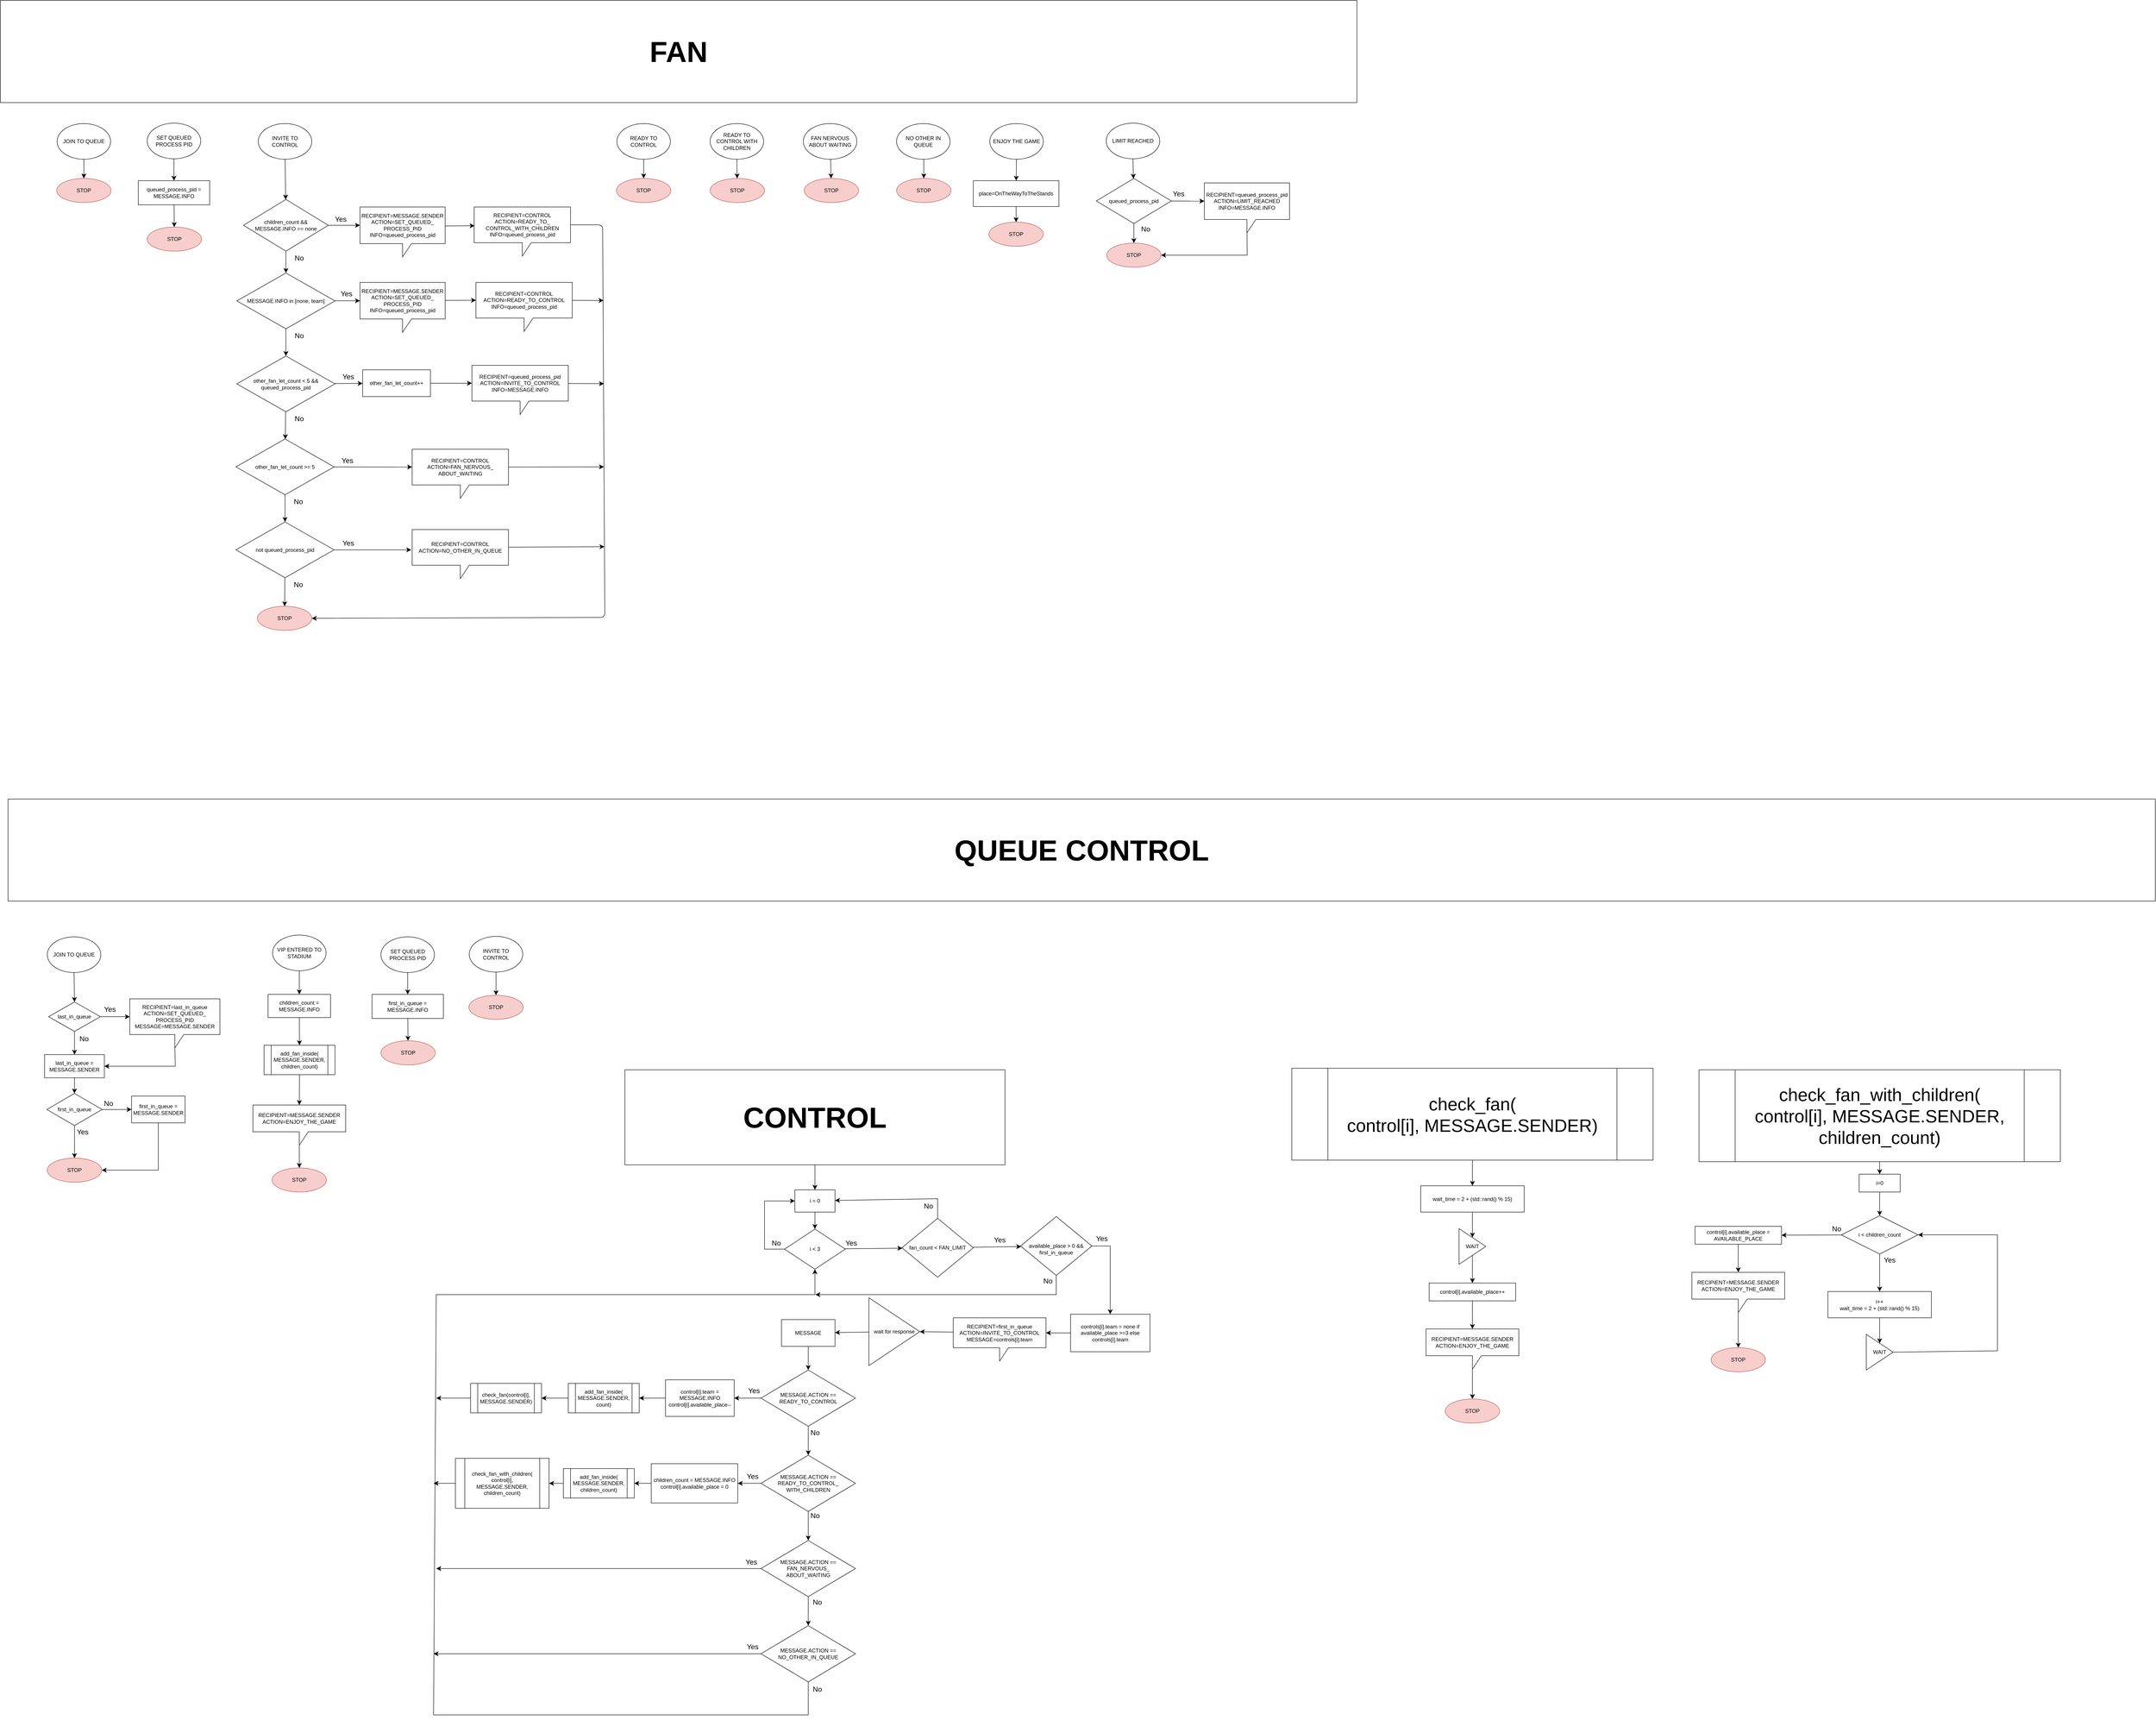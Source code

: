 <mxfile version="26.0.4">
  <diagram name="Page-1" id="7aL3u2K5_6hCzGL9mZew">
    <mxGraphModel dx="3720" dy="2782" grid="0" gridSize="10" guides="1" tooltips="1" connect="1" arrows="1" fold="1" page="0" pageScale="1" pageWidth="827" pageHeight="1169" math="0" shadow="0">
      <root>
        <mxCell id="0" />
        <mxCell id="1" parent="0" />
        <mxCell id="l6W5t1V29WA9LaFYw_jS-33" value="" style="edgeStyle=none;curved=1;rounded=0;orthogonalLoop=1;jettySize=auto;html=1;fontSize=12;startSize=8;endSize=8;" parent="1" source="l6W5t1V29WA9LaFYw_jS-2" target="l6W5t1V29WA9LaFYw_jS-32" edge="1">
          <mxGeometry relative="1" as="geometry" />
        </mxCell>
        <mxCell id="l6W5t1V29WA9LaFYw_jS-2" value="JOIN TO QUEUE" style="ellipse;whiteSpace=wrap;html=1;rounded=0;" parent="1" vertex="1">
          <mxGeometry x="-417" y="-273" width="120" height="80" as="geometry" />
        </mxCell>
        <mxCell id="l6W5t1V29WA9LaFYw_jS-15" value="" style="edgeStyle=none;curved=1;rounded=0;orthogonalLoop=1;jettySize=auto;html=1;fontSize=12;startSize=8;endSize=8;" parent="1" source="l6W5t1V29WA9LaFYw_jS-3" target="l6W5t1V29WA9LaFYw_jS-14" edge="1">
          <mxGeometry relative="1" as="geometry" />
        </mxCell>
        <mxCell id="l6W5t1V29WA9LaFYw_jS-3" value="SET QUEUED PROCESS PID" style="ellipse;whiteSpace=wrap;html=1;rounded=0;" parent="1" vertex="1">
          <mxGeometry x="-215" y="-274" width="120" height="80" as="geometry" />
        </mxCell>
        <mxCell id="l6W5t1V29WA9LaFYw_jS-5" value="READY TO CONTROL" style="ellipse;whiteSpace=wrap;html=1;rounded=0;" parent="1" vertex="1">
          <mxGeometry x="838" y="-273" width="120" height="80" as="geometry" />
        </mxCell>
        <mxCell id="l6W5t1V29WA9LaFYw_jS-6" value="READY TO CONTROL WITH CHILDREN" style="ellipse;whiteSpace=wrap;html=1;rounded=0;" parent="1" vertex="1">
          <mxGeometry x="1047" y="-273" width="120" height="80" as="geometry" />
        </mxCell>
        <mxCell id="l6W5t1V29WA9LaFYw_jS-7" value="FAN NERVOUS ABOUT WAITING" style="ellipse;whiteSpace=wrap;html=1;rounded=0;" parent="1" vertex="1">
          <mxGeometry x="1256" y="-273" width="120" height="80" as="geometry" />
        </mxCell>
        <mxCell id="l6W5t1V29WA9LaFYw_jS-8" value="NO OTHER IN QUEUE" style="ellipse;whiteSpace=wrap;html=1;rounded=0;" parent="1" vertex="1">
          <mxGeometry x="1465" y="-273" width="120" height="80" as="geometry" />
        </mxCell>
        <mxCell id="l6W5t1V29WA9LaFYw_jS-83" value="" style="edgeStyle=none;curved=1;orthogonalLoop=1;jettySize=auto;html=1;fontSize=12;startSize=8;endSize=8;" parent="1" source="l6W5t1V29WA9LaFYw_jS-9" target="l6W5t1V29WA9LaFYw_jS-82" edge="1">
          <mxGeometry relative="1" as="geometry" />
        </mxCell>
        <mxCell id="l6W5t1V29WA9LaFYw_jS-9" value="ENJOY THE GAME" style="ellipse;whiteSpace=wrap;html=1;rounded=0;" parent="1" vertex="1">
          <mxGeometry x="1674" y="-273" width="120" height="80" as="geometry" />
        </mxCell>
        <mxCell id="l6W5t1V29WA9LaFYw_jS-90" value="" style="edgeStyle=none;curved=1;orthogonalLoop=1;jettySize=auto;html=1;fontSize=12;startSize=8;endSize=8;exitX=0.5;exitY=1;exitDx=0;exitDy=0;" parent="1" source="l6W5t1V29WA9LaFYw_jS-10" target="l6W5t1V29WA9LaFYw_jS-88" edge="1">
          <mxGeometry relative="1" as="geometry" />
        </mxCell>
        <mxCell id="l6W5t1V29WA9LaFYw_jS-10" value="LIMIT REACHED" style="ellipse;whiteSpace=wrap;html=1;rounded=0;" parent="1" vertex="1">
          <mxGeometry x="1935" y="-274" width="120" height="80" as="geometry" />
        </mxCell>
        <mxCell id="l6W5t1V29WA9LaFYw_jS-11" value="&lt;font style=&quot;font-size: 65px;&quot;&gt;&lt;b style=&quot;&quot;&gt;FAN&lt;/b&gt;&lt;/font&gt;" style="rounded=0;whiteSpace=wrap;html=1;" parent="1" vertex="1">
          <mxGeometry x="-544" y="-549" width="3041" height="229" as="geometry" />
        </mxCell>
        <mxCell id="l6W5t1V29WA9LaFYw_jS-31" value="" style="edgeStyle=none;curved=1;rounded=0;orthogonalLoop=1;jettySize=auto;html=1;fontSize=12;startSize=8;endSize=8;" parent="1" source="l6W5t1V29WA9LaFYw_jS-14" target="l6W5t1V29WA9LaFYw_jS-30" edge="1">
          <mxGeometry relative="1" as="geometry" />
        </mxCell>
        <mxCell id="l6W5t1V29WA9LaFYw_jS-14" value="queued_process_pid = MESSAGE.INFO" style="whiteSpace=wrap;html=1;rounded=0;" parent="1" vertex="1">
          <mxGeometry x="-235" y="-145" width="160" height="54" as="geometry" />
        </mxCell>
        <mxCell id="l6W5t1V29WA9LaFYw_jS-19" value="" style="edgeStyle=none;curved=1;rounded=0;orthogonalLoop=1;jettySize=auto;html=1;fontSize=12;startSize=8;endSize=8;" parent="1" source="l6W5t1V29WA9LaFYw_jS-16" target="l6W5t1V29WA9LaFYw_jS-18" edge="1">
          <mxGeometry relative="1" as="geometry" />
        </mxCell>
        <mxCell id="l6W5t1V29WA9LaFYw_jS-41" value="" style="edgeStyle=none;curved=1;rounded=0;orthogonalLoop=1;jettySize=auto;html=1;fontSize=12;startSize=8;endSize=8;" parent="1" source="l6W5t1V29WA9LaFYw_jS-16" target="l6W5t1V29WA9LaFYw_jS-40" edge="1">
          <mxGeometry relative="1" as="geometry" />
        </mxCell>
        <mxCell id="l6W5t1V29WA9LaFYw_jS-16" value="children_count &amp;amp;&amp;amp; MESSAGE.INFO == none" style="rhombus;whiteSpace=wrap;html=1;rounded=0;" parent="1" vertex="1">
          <mxGeometry x="1" y="-103" width="190" height="116" as="geometry" />
        </mxCell>
        <mxCell id="l6W5t1V29WA9LaFYw_jS-21" value="" style="edgeStyle=none;curved=1;rounded=0;orthogonalLoop=1;jettySize=auto;html=1;fontSize=12;startSize=8;endSize=8;" parent="1" source="l6W5t1V29WA9LaFYw_jS-18" target="l6W5t1V29WA9LaFYw_jS-20" edge="1">
          <mxGeometry relative="1" as="geometry" />
        </mxCell>
        <mxCell id="l6W5t1V29WA9LaFYw_jS-50" value="" style="edgeStyle=none;curved=1;orthogonalLoop=1;jettySize=auto;html=1;fontSize=12;startSize=8;endSize=8;" parent="1" source="l6W5t1V29WA9LaFYw_jS-18" target="l6W5t1V29WA9LaFYw_jS-49" edge="1">
          <mxGeometry relative="1" as="geometry" />
        </mxCell>
        <mxCell id="l6W5t1V29WA9LaFYw_jS-18" value="MESSAGE.INFO in [none, team]" style="rhombus;whiteSpace=wrap;html=1;rounded=0;" parent="1" vertex="1">
          <mxGeometry x="-14" y="62" width="220" height="125" as="geometry" />
        </mxCell>
        <mxCell id="l6W5t1V29WA9LaFYw_jS-23" value="" style="edgeStyle=none;curved=1;rounded=0;orthogonalLoop=1;jettySize=auto;html=1;fontSize=12;startSize=8;endSize=8;" parent="1" source="l6W5t1V29WA9LaFYw_jS-20" target="l6W5t1V29WA9LaFYw_jS-22" edge="1">
          <mxGeometry relative="1" as="geometry" />
        </mxCell>
        <mxCell id="l6W5t1V29WA9LaFYw_jS-56" value="" style="edgeStyle=none;curved=1;orthogonalLoop=1;jettySize=auto;html=1;fontSize=12;startSize=8;endSize=8;" parent="1" source="l6W5t1V29WA9LaFYw_jS-20" target="l6W5t1V29WA9LaFYw_jS-55" edge="1">
          <mxGeometry relative="1" as="geometry" />
        </mxCell>
        <mxCell id="l6W5t1V29WA9LaFYw_jS-20" value="other_fan_let_count &amp;lt; 5 &amp;amp;&amp;amp; queued_process_pid" style="rhombus;whiteSpace=wrap;html=1;rounded=0;" parent="1" vertex="1">
          <mxGeometry x="-14" y="248" width="220" height="125" as="geometry" />
        </mxCell>
        <mxCell id="l6W5t1V29WA9LaFYw_jS-25" value="" style="edgeStyle=none;curved=1;rounded=0;orthogonalLoop=1;jettySize=auto;html=1;fontSize=12;startSize=8;endSize=8;" parent="1" source="l6W5t1V29WA9LaFYw_jS-22" target="l6W5t1V29WA9LaFYw_jS-24" edge="1">
          <mxGeometry relative="1" as="geometry" />
        </mxCell>
        <mxCell id="l6W5t1V29WA9LaFYw_jS-65" value="" style="edgeStyle=none;curved=1;orthogonalLoop=1;jettySize=auto;html=1;fontSize=12;startSize=8;endSize=8;" parent="1" source="l6W5t1V29WA9LaFYw_jS-22" target="l6W5t1V29WA9LaFYw_jS-64" edge="1">
          <mxGeometry relative="1" as="geometry" />
        </mxCell>
        <mxCell id="l6W5t1V29WA9LaFYw_jS-22" value="other_fan_let_count &amp;gt;= 5" style="rhombus;whiteSpace=wrap;html=1;rounded=0;" parent="1" vertex="1">
          <mxGeometry x="-16" y="434" width="220" height="125" as="geometry" />
        </mxCell>
        <mxCell id="l6W5t1V29WA9LaFYw_jS-35" value="" style="edgeStyle=none;curved=1;rounded=0;orthogonalLoop=1;jettySize=auto;html=1;fontSize=12;startSize=8;endSize=8;" parent="1" source="l6W5t1V29WA9LaFYw_jS-24" target="l6W5t1V29WA9LaFYw_jS-34" edge="1">
          <mxGeometry relative="1" as="geometry" />
        </mxCell>
        <mxCell id="l6W5t1V29WA9LaFYw_jS-69" style="edgeStyle=none;curved=1;orthogonalLoop=1;jettySize=auto;html=1;fontSize=12;startSize=8;endSize=8;" parent="1" source="l6W5t1V29WA9LaFYw_jS-24" edge="1">
          <mxGeometry relative="1" as="geometry">
            <mxPoint x="377" y="682.5" as="targetPoint" />
          </mxGeometry>
        </mxCell>
        <mxCell id="l6W5t1V29WA9LaFYw_jS-24" value="not queued_process_pid" style="rhombus;whiteSpace=wrap;html=1;rounded=0;" parent="1" vertex="1">
          <mxGeometry x="-16" y="620" width="220" height="125" as="geometry" />
        </mxCell>
        <mxCell id="l6W5t1V29WA9LaFYw_jS-26" value="No" style="text;html=1;align=center;verticalAlign=middle;whiteSpace=wrap;rounded=0;fontSize=16;" parent="1" vertex="1">
          <mxGeometry x="96" y="13" width="60" height="30" as="geometry" />
        </mxCell>
        <mxCell id="l6W5t1V29WA9LaFYw_jS-27" value="No" style="text;html=1;align=center;verticalAlign=middle;whiteSpace=wrap;rounded=0;fontSize=16;" parent="1" vertex="1">
          <mxGeometry x="96" y="187" width="60" height="30" as="geometry" />
        </mxCell>
        <mxCell id="l6W5t1V29WA9LaFYw_jS-28" value="No" style="text;html=1;align=center;verticalAlign=middle;whiteSpace=wrap;rounded=0;fontSize=16;" parent="1" vertex="1">
          <mxGeometry x="96" y="373" width="60" height="30" as="geometry" />
        </mxCell>
        <mxCell id="l6W5t1V29WA9LaFYw_jS-29" value="No" style="text;html=1;align=center;verticalAlign=middle;whiteSpace=wrap;rounded=0;fontSize=16;" parent="1" vertex="1">
          <mxGeometry x="94" y="559" width="60" height="30" as="geometry" />
        </mxCell>
        <mxCell id="l6W5t1V29WA9LaFYw_jS-30" value="STOP" style="ellipse;whiteSpace=wrap;html=1;fillColor=#f8cecc;strokeColor=#b85450;rounded=0;" parent="1" vertex="1">
          <mxGeometry x="-215" y="-41" width="122" height="54" as="geometry" />
        </mxCell>
        <mxCell id="l6W5t1V29WA9LaFYw_jS-32" value="STOP" style="ellipse;whiteSpace=wrap;html=1;fillColor=#f8cecc;strokeColor=#b85450;rounded=0;" parent="1" vertex="1">
          <mxGeometry x="-418" y="-150" width="122" height="54" as="geometry" />
        </mxCell>
        <mxCell id="l6W5t1V29WA9LaFYw_jS-34" value="STOP" style="ellipse;whiteSpace=wrap;html=1;fillColor=#f8cecc;strokeColor=#b85450;rounded=0;" parent="1" vertex="1">
          <mxGeometry x="32" y="809" width="122" height="54" as="geometry" />
        </mxCell>
        <mxCell id="l6W5t1V29WA9LaFYw_jS-36" value="No" style="text;html=1;align=center;verticalAlign=middle;whiteSpace=wrap;rounded=0;fontSize=16;" parent="1" vertex="1">
          <mxGeometry x="94" y="745" width="60" height="30" as="geometry" />
        </mxCell>
        <mxCell id="l6W5t1V29WA9LaFYw_jS-39" value="Yes" style="text;html=1;align=center;verticalAlign=middle;whiteSpace=wrap;rounded=0;fontSize=16;" parent="1" vertex="1">
          <mxGeometry x="189" y="-74" width="60" height="30" as="geometry" />
        </mxCell>
        <mxCell id="l6W5t1V29WA9LaFYw_jS-44" value="" style="edgeStyle=none;curved=1;rounded=0;orthogonalLoop=1;jettySize=auto;html=1;fontSize=12;startSize=8;endSize=8;exitX=1;exitY=0.299;exitDx=0;exitDy=0;exitPerimeter=0;" parent="1" edge="1">
          <mxGeometry relative="1" as="geometry">
            <mxPoint x="453" y="-43.512" as="sourcePoint" />
            <mxPoint x="519" y="-44" as="targetPoint" />
          </mxGeometry>
        </mxCell>
        <mxCell id="l6W5t1V29WA9LaFYw_jS-40" value="RECIPIENT=MESSAGE.SENDER&lt;div&gt;ACTION=SET_QUEUED_&lt;/div&gt;&lt;div&gt;&lt;span style=&quot;background-color: transparent; color: light-dark(rgb(0, 0, 0), rgb(255, 255, 255));&quot;&gt;PROCESS_PID&lt;/span&gt;&lt;/div&gt;&lt;div&gt;INFO=queued_process_pid&lt;/div&gt;" style="shape=callout;whiteSpace=wrap;html=1;perimeter=calloutPerimeter;rounded=0;" parent="1" vertex="1">
          <mxGeometry x="262" y="-86" width="191" height="112" as="geometry" />
        </mxCell>
        <mxCell id="l6W5t1V29WA9LaFYw_jS-45" style="edgeStyle=none;curved=0;rounded=1;orthogonalLoop=1;jettySize=auto;html=1;entryX=1;entryY=0.5;entryDx=0;entryDy=0;fontSize=12;startSize=8;endSize=8;exitX=0;exitY=0;exitDx=216;exitDy=40;exitPerimeter=0;" parent="1" source="l6W5t1V29WA9LaFYw_jS-42" target="l6W5t1V29WA9LaFYw_jS-34" edge="1">
          <mxGeometry relative="1" as="geometry">
            <Array as="points">
              <mxPoint x="806" y="-46" />
              <mxPoint x="811" y="834" />
            </Array>
          </mxGeometry>
        </mxCell>
        <mxCell id="l6W5t1V29WA9LaFYw_jS-42" value="RECIPIENT=CONTROL&lt;div&gt;ACTION=READY_TO_&lt;/div&gt;&lt;div&gt;CONTROL_WITH_CHILDREN&lt;/div&gt;&lt;div&gt;INFO=queued_process_pid&lt;/div&gt;" style="shape=callout;whiteSpace=wrap;html=1;perimeter=calloutPerimeter;rounded=0;" parent="1" vertex="1">
          <mxGeometry x="518" y="-86" width="216" height="110" as="geometry" />
        </mxCell>
        <mxCell id="l6W5t1V29WA9LaFYw_jS-53" value="" style="edgeStyle=none;curved=1;orthogonalLoop=1;jettySize=auto;html=1;fontSize=12;startSize=8;endSize=8;" parent="1" source="l6W5t1V29WA9LaFYw_jS-49" target="l6W5t1V29WA9LaFYw_jS-52" edge="1">
          <mxGeometry relative="1" as="geometry">
            <Array as="points">
              <mxPoint x="516" y="123" />
            </Array>
          </mxGeometry>
        </mxCell>
        <mxCell id="l6W5t1V29WA9LaFYw_jS-49" value="RECIPIENT=MESSAGE.SENDER&lt;div&gt;ACTION=SET_QUEUED_&lt;/div&gt;&lt;div&gt;&lt;span style=&quot;background-color: transparent; color: light-dark(rgb(0, 0, 0), rgb(255, 255, 255));&quot;&gt;PROCESS_PID&lt;/span&gt;&lt;/div&gt;&lt;div&gt;INFO=queued_process_pid&lt;/div&gt;" style="shape=callout;whiteSpace=wrap;html=1;perimeter=calloutPerimeter;rounded=0;" parent="1" vertex="1">
          <mxGeometry x="262" y="83" width="191" height="112" as="geometry" />
        </mxCell>
        <mxCell id="l6W5t1V29WA9LaFYw_jS-51" value="Yes" style="text;html=1;align=center;verticalAlign=middle;whiteSpace=wrap;rounded=0;fontSize=16;" parent="1" vertex="1">
          <mxGeometry x="202" y="93" width="60" height="30" as="geometry" />
        </mxCell>
        <mxCell id="l6W5t1V29WA9LaFYw_jS-54" style="edgeStyle=none;curved=1;orthogonalLoop=1;jettySize=auto;html=1;fontSize=12;startSize=8;endSize=8;" parent="1" source="l6W5t1V29WA9LaFYw_jS-52" edge="1">
          <mxGeometry relative="1" as="geometry">
            <mxPoint x="808" y="123.5" as="targetPoint" />
          </mxGeometry>
        </mxCell>
        <mxCell id="l6W5t1V29WA9LaFYw_jS-52" value="RECIPIENT=CONTROL&lt;div&gt;ACTION=READY_TO_&lt;span style=&quot;background-color: transparent; color: light-dark(rgb(0, 0, 0), rgb(255, 255, 255));&quot;&gt;CONTROL&lt;/span&gt;&lt;/div&gt;&lt;div&gt;INFO=queued_process_pid&lt;/div&gt;" style="shape=callout;whiteSpace=wrap;html=1;perimeter=calloutPerimeter;rounded=0;" parent="1" vertex="1">
          <mxGeometry x="522" y="83" width="216" height="110" as="geometry" />
        </mxCell>
        <mxCell id="l6W5t1V29WA9LaFYw_jS-60" value="" style="edgeStyle=none;curved=1;orthogonalLoop=1;jettySize=auto;html=1;fontSize=12;startSize=8;endSize=8;" parent="1" source="l6W5t1V29WA9LaFYw_jS-55" target="l6W5t1V29WA9LaFYw_jS-59" edge="1">
          <mxGeometry relative="1" as="geometry" />
        </mxCell>
        <mxCell id="l6W5t1V29WA9LaFYw_jS-55" value="other_fan_let_count++" style="whiteSpace=wrap;html=1;rounded=0;" parent="1" vertex="1">
          <mxGeometry x="268" y="279" width="152" height="60" as="geometry" />
        </mxCell>
        <mxCell id="l6W5t1V29WA9LaFYw_jS-58" value="Yes" style="text;html=1;align=center;verticalAlign=middle;whiteSpace=wrap;rounded=0;fontSize=16;" parent="1" vertex="1">
          <mxGeometry x="206" y="279" width="60" height="30" as="geometry" />
        </mxCell>
        <mxCell id="l6W5t1V29WA9LaFYw_jS-61" style="edgeStyle=none;curved=1;orthogonalLoop=1;jettySize=auto;html=1;fontSize=12;startSize=8;endSize=8;" parent="1" source="l6W5t1V29WA9LaFYw_jS-59" edge="1">
          <mxGeometry relative="1" as="geometry">
            <mxPoint x="809" y="310" as="targetPoint" />
            <Array as="points" />
          </mxGeometry>
        </mxCell>
        <mxCell id="l6W5t1V29WA9LaFYw_jS-59" value="RECIPIENT=queued_process_pid&lt;div&gt;ACTION=INVITE_TO_CONTROL&lt;/div&gt;&lt;div&gt;INFO=MESSAGE.INFO&lt;/div&gt;" style="shape=callout;whiteSpace=wrap;html=1;perimeter=calloutPerimeter;rounded=0;" parent="1" vertex="1">
          <mxGeometry x="513" y="269" width="216" height="110" as="geometry" />
        </mxCell>
        <mxCell id="l6W5t1V29WA9LaFYw_jS-67" style="edgeStyle=none;curved=1;orthogonalLoop=1;jettySize=auto;html=1;fontSize=12;startSize=8;endSize=8;" parent="1" source="l6W5t1V29WA9LaFYw_jS-64" edge="1">
          <mxGeometry relative="1" as="geometry">
            <mxPoint x="809" y="496.5" as="targetPoint" />
          </mxGeometry>
        </mxCell>
        <mxCell id="l6W5t1V29WA9LaFYw_jS-64" value="RECIPIENT=CONTROL&lt;div&gt;ACTION=FAN_NERVOUS_&lt;/div&gt;&lt;div&gt;ABOUT_WAITING&lt;/div&gt;" style="shape=callout;whiteSpace=wrap;html=1;perimeter=calloutPerimeter;rounded=0;" parent="1" vertex="1">
          <mxGeometry x="379" y="457" width="216" height="110" as="geometry" />
        </mxCell>
        <mxCell id="l6W5t1V29WA9LaFYw_jS-66" value="Yes" style="text;html=1;align=center;verticalAlign=middle;whiteSpace=wrap;rounded=0;fontSize=16;" parent="1" vertex="1">
          <mxGeometry x="204" y="467" width="60" height="30" as="geometry" />
        </mxCell>
        <mxCell id="l6W5t1V29WA9LaFYw_jS-70" style="edgeStyle=none;curved=1;orthogonalLoop=1;jettySize=auto;html=1;fontSize=12;startSize=8;endSize=8;" parent="1" source="l6W5t1V29WA9LaFYw_jS-68" edge="1">
          <mxGeometry relative="1" as="geometry">
            <mxPoint x="810" y="675.5" as="targetPoint" />
          </mxGeometry>
        </mxCell>
        <mxCell id="l6W5t1V29WA9LaFYw_jS-68" value="RECIPIENT=CONTROL&lt;div&gt;ACTION=NO_OTHER_IN_QUEUE&lt;/div&gt;" style="shape=callout;whiteSpace=wrap;html=1;perimeter=calloutPerimeter;rounded=0;" parent="1" vertex="1">
          <mxGeometry x="379" y="637" width="216" height="110" as="geometry" />
        </mxCell>
        <mxCell id="l6W5t1V29WA9LaFYw_jS-71" value="Yes" style="text;html=1;align=center;verticalAlign=middle;whiteSpace=wrap;rounded=0;fontSize=16;" parent="1" vertex="1">
          <mxGeometry x="206" y="652" width="60" height="30" as="geometry" />
        </mxCell>
        <mxCell id="l6W5t1V29WA9LaFYw_jS-72" value="" style="edgeStyle=none;curved=1;rounded=0;orthogonalLoop=1;jettySize=auto;html=1;fontSize=12;startSize=8;endSize=8;" parent="1" target="l6W5t1V29WA9LaFYw_jS-73" edge="1">
          <mxGeometry relative="1" as="geometry">
            <mxPoint x="898" y="-193" as="sourcePoint" />
          </mxGeometry>
        </mxCell>
        <mxCell id="l6W5t1V29WA9LaFYw_jS-73" value="STOP" style="ellipse;whiteSpace=wrap;html=1;fillColor=#f8cecc;strokeColor=#b85450;rounded=0;" parent="1" vertex="1">
          <mxGeometry x="837" y="-150" width="122" height="54" as="geometry" />
        </mxCell>
        <mxCell id="l6W5t1V29WA9LaFYw_jS-76" value="" style="edgeStyle=none;curved=1;rounded=0;orthogonalLoop=1;jettySize=auto;html=1;fontSize=12;startSize=8;endSize=8;" parent="1" target="l6W5t1V29WA9LaFYw_jS-77" edge="1">
          <mxGeometry relative="1" as="geometry">
            <mxPoint x="1107" y="-193" as="sourcePoint" />
          </mxGeometry>
        </mxCell>
        <mxCell id="l6W5t1V29WA9LaFYw_jS-77" value="STOP" style="ellipse;whiteSpace=wrap;html=1;fillColor=#f8cecc;strokeColor=#b85450;rounded=0;" parent="1" vertex="1">
          <mxGeometry x="1047" y="-150" width="122" height="54" as="geometry" />
        </mxCell>
        <mxCell id="l6W5t1V29WA9LaFYw_jS-78" value="" style="edgeStyle=none;curved=1;rounded=0;orthogonalLoop=1;jettySize=auto;html=1;fontSize=12;startSize=8;endSize=8;" parent="1" target="l6W5t1V29WA9LaFYw_jS-79" edge="1">
          <mxGeometry relative="1" as="geometry">
            <mxPoint x="1317" y="-193" as="sourcePoint" />
          </mxGeometry>
        </mxCell>
        <mxCell id="l6W5t1V29WA9LaFYw_jS-79" value="STOP" style="ellipse;whiteSpace=wrap;html=1;fillColor=#f8cecc;strokeColor=#b85450;rounded=0;" parent="1" vertex="1">
          <mxGeometry x="1258" y="-150" width="122" height="54" as="geometry" />
        </mxCell>
        <mxCell id="l6W5t1V29WA9LaFYw_jS-80" value="" style="edgeStyle=none;curved=1;rounded=0;orthogonalLoop=1;jettySize=auto;html=1;fontSize=12;startSize=8;endSize=8;" parent="1" target="l6W5t1V29WA9LaFYw_jS-81" edge="1">
          <mxGeometry relative="1" as="geometry">
            <mxPoint x="1526" y="-193" as="sourcePoint" />
          </mxGeometry>
        </mxCell>
        <mxCell id="l6W5t1V29WA9LaFYw_jS-81" value="STOP" style="ellipse;whiteSpace=wrap;html=1;fillColor=#f8cecc;strokeColor=#b85450;rounded=0;" parent="1" vertex="1">
          <mxGeometry x="1465" y="-150" width="122" height="54" as="geometry" />
        </mxCell>
        <mxCell id="l6W5t1V29WA9LaFYw_jS-85" value="" style="edgeStyle=none;curved=1;orthogonalLoop=1;jettySize=auto;html=1;fontSize=12;startSize=8;endSize=8;" parent="1" source="l6W5t1V29WA9LaFYw_jS-82" target="l6W5t1V29WA9LaFYw_jS-84" edge="1">
          <mxGeometry relative="1" as="geometry" />
        </mxCell>
        <mxCell id="l6W5t1V29WA9LaFYw_jS-82" value="place=OnTheWayToTheStands" style="whiteSpace=wrap;html=1;rounded=0;" parent="1" vertex="1">
          <mxGeometry x="1637" y="-145" width="192" height="58" as="geometry" />
        </mxCell>
        <mxCell id="l6W5t1V29WA9LaFYw_jS-84" value="STOP" style="ellipse;whiteSpace=wrap;html=1;fillColor=#f8cecc;strokeColor=#b85450;rounded=0;" parent="1" vertex="1">
          <mxGeometry x="1672" y="-52" width="122" height="54" as="geometry" />
        </mxCell>
        <mxCell id="l6W5t1V29WA9LaFYw_jS-86" value="RECIPIENT=queued_process_pid&lt;div&gt;ACTION=LIMIT_REACHED&lt;/div&gt;&lt;div&gt;INFO=MESSAGE.INFO&lt;/div&gt;" style="shape=callout;whiteSpace=wrap;html=1;perimeter=calloutPerimeter;rounded=0;" parent="1" vertex="1">
          <mxGeometry x="2155" y="-140" width="191" height="112" as="geometry" />
        </mxCell>
        <mxCell id="l6W5t1V29WA9LaFYw_jS-92" value="" style="edgeStyle=none;curved=1;orthogonalLoop=1;jettySize=auto;html=1;fontSize=12;startSize=8;endSize=8;" parent="1" source="l6W5t1V29WA9LaFYw_jS-88" target="l6W5t1V29WA9LaFYw_jS-91" edge="1">
          <mxGeometry relative="1" as="geometry" />
        </mxCell>
        <mxCell id="l6W5t1V29WA9LaFYw_jS-94" value="" style="edgeStyle=none;curved=1;orthogonalLoop=1;jettySize=auto;html=1;fontSize=12;startSize=8;endSize=8;" parent="1" source="l6W5t1V29WA9LaFYw_jS-88" target="l6W5t1V29WA9LaFYw_jS-86" edge="1">
          <mxGeometry relative="1" as="geometry" />
        </mxCell>
        <mxCell id="l6W5t1V29WA9LaFYw_jS-88" value="queued_process_pid" style="rhombus;whiteSpace=wrap;html=1;" parent="1" vertex="1">
          <mxGeometry x="1913" y="-150" width="168" height="101" as="geometry" />
        </mxCell>
        <mxCell id="l6W5t1V29WA9LaFYw_jS-91" value="STOP" style="ellipse;whiteSpace=wrap;html=1;fillColor=#f8cecc;strokeColor=#b85450;rounded=0;" parent="1" vertex="1">
          <mxGeometry x="1936" y="-5" width="122" height="54" as="geometry" />
        </mxCell>
        <mxCell id="l6W5t1V29WA9LaFYw_jS-93" value="No" style="text;html=1;align=center;verticalAlign=middle;resizable=0;points=[];autosize=1;strokeColor=none;fillColor=none;fontSize=16;" parent="1" vertex="1">
          <mxGeometry x="2003.5" y="-52.5" width="38" height="31" as="geometry" />
        </mxCell>
        <mxCell id="l6W5t1V29WA9LaFYw_jS-95" value="Yes" style="text;html=1;align=center;verticalAlign=middle;resizable=0;points=[];autosize=1;strokeColor=none;fillColor=none;fontSize=16;" parent="1" vertex="1">
          <mxGeometry x="2075" y="-131.5" width="44" height="31" as="geometry" />
        </mxCell>
        <mxCell id="l6W5t1V29WA9LaFYw_jS-96" value="" style="endArrow=classic;html=1;fontSize=12;startSize=8;endSize=8;curved=0;exitX=0;exitY=0;exitDx=95.5;exitDy=112;exitPerimeter=0;entryX=1;entryY=0.5;entryDx=0;entryDy=0;rounded=0;" parent="1" source="l6W5t1V29WA9LaFYw_jS-86" target="l6W5t1V29WA9LaFYw_jS-91" edge="1">
          <mxGeometry width="50" height="50" relative="1" as="geometry">
            <mxPoint x="1638" y="-180" as="sourcePoint" />
            <mxPoint x="1688" y="-230" as="targetPoint" />
            <Array as="points">
              <mxPoint x="2251" y="22" />
            </Array>
          </mxGeometry>
        </mxCell>
        <mxCell id="l6W5t1V29WA9LaFYw_jS-114" value="" style="edgeStyle=none;curved=1;orthogonalLoop=1;jettySize=auto;html=1;fontSize=12;startSize=8;endSize=8;exitX=0.5;exitY=1;exitDx=0;exitDy=0;entryX=0.5;entryY=0;entryDx=0;entryDy=0;" parent="1" source="l6W5t1V29WA9LaFYw_jS-97" target="l6W5t1V29WA9LaFYw_jS-124" edge="1">
          <mxGeometry relative="1" as="geometry">
            <mxPoint x="-379" y="1675" as="targetPoint" />
          </mxGeometry>
        </mxCell>
        <mxCell id="l6W5t1V29WA9LaFYw_jS-97" value="JOIN TO QUEUE" style="ellipse;whiteSpace=wrap;html=1;rounded=0;" parent="1" vertex="1">
          <mxGeometry x="-439" y="1550" width="120" height="80" as="geometry" />
        </mxCell>
        <mxCell id="l6W5t1V29WA9LaFYw_jS-106" value="&lt;font style=&quot;font-size: 65px;&quot;&gt;&lt;b style=&quot;&quot;&gt;QUEUE CONTROL&lt;/b&gt;&lt;/font&gt;" style="rounded=0;whiteSpace=wrap;html=1;" parent="1" vertex="1">
          <mxGeometry x="-527" y="1241" width="4814" height="229" as="geometry" />
        </mxCell>
        <mxCell id="l6W5t1V29WA9LaFYw_jS-152" value="" style="edgeStyle=none;curved=1;orthogonalLoop=1;jettySize=auto;html=1;fontSize=12;startSize=8;endSize=8;" parent="1" source="l6W5t1V29WA9LaFYw_jS-107" target="l6W5t1V29WA9LaFYw_jS-151" edge="1">
          <mxGeometry relative="1" as="geometry" />
        </mxCell>
        <mxCell id="l6W5t1V29WA9LaFYw_jS-107" value="INVITE TO CONTROL" style="ellipse;whiteSpace=wrap;html=1;rounded=0;" parent="1" vertex="1">
          <mxGeometry x="507" y="1549" width="120" height="80" as="geometry" />
        </mxCell>
        <mxCell id="l6W5t1V29WA9LaFYw_jS-110" value="" style="edgeStyle=none;curved=1;orthogonalLoop=1;jettySize=auto;html=1;fontSize=12;startSize=8;endSize=8;" parent="1" source="l6W5t1V29WA9LaFYw_jS-109" target="l6W5t1V29WA9LaFYw_jS-16" edge="1">
          <mxGeometry relative="1" as="geometry" />
        </mxCell>
        <mxCell id="l6W5t1V29WA9LaFYw_jS-109" value="INVITE TO CONTROL" style="ellipse;whiteSpace=wrap;html=1;rounded=0;" parent="1" vertex="1">
          <mxGeometry x="34" y="-273" width="120" height="80" as="geometry" />
        </mxCell>
        <mxCell id="l6W5t1V29WA9LaFYw_jS-130" value="" style="edgeStyle=none;curved=1;orthogonalLoop=1;jettySize=auto;html=1;fontSize=12;startSize=8;endSize=8;" parent="1" source="l6W5t1V29WA9LaFYw_jS-124" target="l6W5t1V29WA9LaFYw_jS-129" edge="1">
          <mxGeometry relative="1" as="geometry" />
        </mxCell>
        <mxCell id="l6W5t1V29WA9LaFYw_jS-132" value="" style="edgeStyle=none;curved=1;orthogonalLoop=1;jettySize=auto;html=1;fontSize=12;startSize=8;endSize=8;" parent="1" source="l6W5t1V29WA9LaFYw_jS-124" target="l6W5t1V29WA9LaFYw_jS-131" edge="1">
          <mxGeometry relative="1" as="geometry" />
        </mxCell>
        <mxCell id="l6W5t1V29WA9LaFYw_jS-124" value="last_in_queue" style="rhombus;whiteSpace=wrap;html=1;rounded=0;" parent="1" vertex="1">
          <mxGeometry x="-436" y="1696" width="116" height="66" as="geometry" />
        </mxCell>
        <mxCell id="l6W5t1V29WA9LaFYw_jS-133" style="edgeStyle=none;curved=0;orthogonalLoop=1;jettySize=auto;html=1;entryX=1;entryY=0.5;entryDx=0;entryDy=0;fontSize=12;startSize=8;endSize=8;exitX=0;exitY=0;exitDx=101;exitDy=110;exitPerimeter=0;strokeColor=none;rounded=0;" parent="1" source="l6W5t1V29WA9LaFYw_jS-129" target="l6W5t1V29WA9LaFYw_jS-131" edge="1">
          <mxGeometry relative="1" as="geometry">
            <Array as="points">
              <mxPoint x="-153" y="1840" />
            </Array>
          </mxGeometry>
        </mxCell>
        <mxCell id="l6W5t1V29WA9LaFYw_jS-129" value="RECIPIENT=last_in_queue&lt;div&gt;ACTION=SET_QUEUED_&lt;/div&gt;&lt;div&gt;PROCESS_PID&lt;/div&gt;&lt;div&gt;MESSAGE=MESSAGE.SENDER&lt;/div&gt;" style="shape=callout;whiteSpace=wrap;html=1;perimeter=calloutPerimeter;rounded=0;" parent="1" vertex="1">
          <mxGeometry x="-254" y="1689" width="202" height="110" as="geometry" />
        </mxCell>
        <mxCell id="l6W5t1V29WA9LaFYw_jS-138" value="" style="edgeStyle=none;curved=1;orthogonalLoop=1;jettySize=auto;html=1;fontSize=12;startSize=8;endSize=8;" parent="1" source="l6W5t1V29WA9LaFYw_jS-131" target="l6W5t1V29WA9LaFYw_jS-137" edge="1">
          <mxGeometry relative="1" as="geometry" />
        </mxCell>
        <mxCell id="l6W5t1V29WA9LaFYw_jS-131" value="last_in_queue = MESSAGE.SENDER" style="whiteSpace=wrap;html=1;rounded=0;" parent="1" vertex="1">
          <mxGeometry x="-445" y="1814" width="134" height="52" as="geometry" />
        </mxCell>
        <mxCell id="l6W5t1V29WA9LaFYw_jS-134" style="edgeStyle=none;curved=0;orthogonalLoop=1;jettySize=auto;html=1;fontSize=12;startSize=8;endSize=8;rounded=0;exitX=0;exitY=0;exitDx=101;exitDy=110;exitPerimeter=0;entryX=1;entryY=0.5;entryDx=0;entryDy=0;" parent="1" source="l6W5t1V29WA9LaFYw_jS-129" target="l6W5t1V29WA9LaFYw_jS-131" edge="1">
          <mxGeometry relative="1" as="geometry">
            <mxPoint x="-305" y="1843" as="targetPoint" />
            <Array as="points">
              <mxPoint x="-152" y="1840" />
            </Array>
          </mxGeometry>
        </mxCell>
        <mxCell id="l6W5t1V29WA9LaFYw_jS-135" value="Yes" style="text;html=1;align=center;verticalAlign=middle;resizable=0;points=[];autosize=1;strokeColor=none;fillColor=none;fontSize=16;" parent="1" vertex="1">
          <mxGeometry x="-321" y="1696" width="44" height="31" as="geometry" />
        </mxCell>
        <mxCell id="l6W5t1V29WA9LaFYw_jS-136" value="No" style="text;html=1;align=center;verticalAlign=middle;resizable=0;points=[];autosize=1;strokeColor=none;fillColor=none;fontSize=16;" parent="1" vertex="1">
          <mxGeometry x="-376" y="1762" width="38" height="31" as="geometry" />
        </mxCell>
        <mxCell id="l6W5t1V29WA9LaFYw_jS-140" value="" style="edgeStyle=none;curved=1;orthogonalLoop=1;jettySize=auto;html=1;fontSize=12;startSize=8;endSize=8;" parent="1" source="l6W5t1V29WA9LaFYw_jS-137" target="l6W5t1V29WA9LaFYw_jS-139" edge="1">
          <mxGeometry relative="1" as="geometry" />
        </mxCell>
        <mxCell id="l6W5t1V29WA9LaFYw_jS-143" value="" style="edgeStyle=none;curved=1;orthogonalLoop=1;jettySize=auto;html=1;fontSize=12;startSize=8;endSize=8;" parent="1" source="l6W5t1V29WA9LaFYw_jS-137" target="l6W5t1V29WA9LaFYw_jS-142" edge="1">
          <mxGeometry relative="1" as="geometry" />
        </mxCell>
        <mxCell id="l6W5t1V29WA9LaFYw_jS-137" value="first_in_queue" style="rhombus;whiteSpace=wrap;html=1;rounded=0;" parent="1" vertex="1">
          <mxGeometry x="-440" y="1901" width="124" height="72" as="geometry" />
        </mxCell>
        <mxCell id="l6W5t1V29WA9LaFYw_jS-145" style="edgeStyle=none;curved=0;orthogonalLoop=1;jettySize=auto;html=1;entryX=1;entryY=0.5;entryDx=0;entryDy=0;fontSize=12;startSize=8;endSize=8;rounded=0;" parent="1" source="l6W5t1V29WA9LaFYw_jS-139" target="l6W5t1V29WA9LaFYw_jS-142" edge="1">
          <mxGeometry relative="1" as="geometry">
            <Array as="points">
              <mxPoint x="-190" y="2073" />
            </Array>
          </mxGeometry>
        </mxCell>
        <mxCell id="l6W5t1V29WA9LaFYw_jS-139" value="first_in_queue = MESSAGE.SENDER" style="whiteSpace=wrap;html=1;rounded=0;" parent="1" vertex="1">
          <mxGeometry x="-250" y="1907" width="120" height="60" as="geometry" />
        </mxCell>
        <mxCell id="l6W5t1V29WA9LaFYw_jS-141" value="No" style="text;html=1;align=center;verticalAlign=middle;resizable=0;points=[];autosize=1;strokeColor=none;fillColor=none;fontSize=16;" parent="1" vertex="1">
          <mxGeometry x="-321" y="1907" width="38" height="31" as="geometry" />
        </mxCell>
        <mxCell id="l6W5t1V29WA9LaFYw_jS-142" value="STOP" style="ellipse;whiteSpace=wrap;html=1;fillColor=#f8cecc;strokeColor=#b85450;rounded=0;" parent="1" vertex="1">
          <mxGeometry x="-439" y="2046" width="122" height="54" as="geometry" />
        </mxCell>
        <mxCell id="l6W5t1V29WA9LaFYw_jS-144" value="Yes" style="text;html=1;align=center;verticalAlign=middle;resizable=0;points=[];autosize=1;strokeColor=none;fillColor=none;fontSize=16;" parent="1" vertex="1">
          <mxGeometry x="-382" y="1971" width="44" height="31" as="geometry" />
        </mxCell>
        <mxCell id="l6W5t1V29WA9LaFYw_jS-146" value="" style="edgeStyle=none;curved=1;rounded=0;orthogonalLoop=1;jettySize=auto;html=1;fontSize=12;startSize=8;endSize=8;" parent="1" source="l6W5t1V29WA9LaFYw_jS-147" target="l6W5t1V29WA9LaFYw_jS-149" edge="1">
          <mxGeometry relative="1" as="geometry" />
        </mxCell>
        <mxCell id="l6W5t1V29WA9LaFYw_jS-147" value="SET QUEUED PROCESS PID" style="ellipse;whiteSpace=wrap;html=1;rounded=0;" parent="1" vertex="1">
          <mxGeometry x="309" y="1550" width="120" height="80" as="geometry" />
        </mxCell>
        <mxCell id="l6W5t1V29WA9LaFYw_jS-148" value="" style="edgeStyle=none;curved=1;rounded=0;orthogonalLoop=1;jettySize=auto;html=1;fontSize=12;startSize=8;endSize=8;" parent="1" source="l6W5t1V29WA9LaFYw_jS-149" target="l6W5t1V29WA9LaFYw_jS-150" edge="1">
          <mxGeometry relative="1" as="geometry" />
        </mxCell>
        <mxCell id="l6W5t1V29WA9LaFYw_jS-149" value="first_in_queue = MESSAGE.INFO" style="whiteSpace=wrap;html=1;rounded=0;" parent="1" vertex="1">
          <mxGeometry x="289" y="1679" width="160" height="54" as="geometry" />
        </mxCell>
        <mxCell id="l6W5t1V29WA9LaFYw_jS-150" value="STOP" style="ellipse;whiteSpace=wrap;html=1;fillColor=#f8cecc;strokeColor=#b85450;rounded=0;" parent="1" vertex="1">
          <mxGeometry x="309" y="1783" width="122" height="54" as="geometry" />
        </mxCell>
        <mxCell id="l6W5t1V29WA9LaFYw_jS-151" value="STOP" style="ellipse;whiteSpace=wrap;html=1;fillColor=#f8cecc;strokeColor=#b85450;rounded=0;" parent="1" vertex="1">
          <mxGeometry x="506" y="1681" width="122" height="54" as="geometry" />
        </mxCell>
        <mxCell id="l6W5t1V29WA9LaFYw_jS-157" value="" style="edgeStyle=none;curved=1;orthogonalLoop=1;jettySize=auto;html=1;fontSize=12;startSize=8;endSize=8;" parent="1" source="l6W5t1V29WA9LaFYw_jS-153" target="l6W5t1V29WA9LaFYw_jS-156" edge="1">
          <mxGeometry relative="1" as="geometry" />
        </mxCell>
        <mxCell id="l6W5t1V29WA9LaFYw_jS-153" value="&lt;font style=&quot;font-size: 65px;&quot;&gt;&lt;b style=&quot;&quot;&gt;CONTROL&lt;/b&gt;&lt;/font&gt;" style="rounded=0;whiteSpace=wrap;html=1;" parent="1" vertex="1">
          <mxGeometry x="856" y="1848" width="852" height="213" as="geometry" />
        </mxCell>
        <mxCell id="l6W5t1V29WA9LaFYw_jS-159" value="" style="edgeStyle=none;curved=1;orthogonalLoop=1;jettySize=auto;html=1;fontSize=12;startSize=8;endSize=8;" parent="1" source="l6W5t1V29WA9LaFYw_jS-156" target="l6W5t1V29WA9LaFYw_jS-158" edge="1">
          <mxGeometry relative="1" as="geometry" />
        </mxCell>
        <mxCell id="l6W5t1V29WA9LaFYw_jS-156" value="i = 0" style="whiteSpace=wrap;html=1;rounded=0;" parent="1" vertex="1">
          <mxGeometry x="1237" y="2117" width="90" height="50" as="geometry" />
        </mxCell>
        <mxCell id="l6W5t1V29WA9LaFYw_jS-163" value="" style="edgeStyle=none;curved=1;orthogonalLoop=1;jettySize=auto;html=1;fontSize=12;startSize=8;endSize=8;" parent="1" source="l6W5t1V29WA9LaFYw_jS-158" target="l6W5t1V29WA9LaFYw_jS-162" edge="1">
          <mxGeometry relative="1" as="geometry" />
        </mxCell>
        <mxCell id="l6W5t1V29WA9LaFYw_jS-199" style="edgeStyle=none;curved=0;orthogonalLoop=1;jettySize=auto;html=1;entryX=0;entryY=0.5;entryDx=0;entryDy=0;fontSize=12;startSize=8;endSize=8;exitX=0;exitY=0.5;exitDx=0;exitDy=0;rounded=0;" parent="1" source="l6W5t1V29WA9LaFYw_jS-158" target="l6W5t1V29WA9LaFYw_jS-156" edge="1">
          <mxGeometry relative="1" as="geometry">
            <Array as="points">
              <mxPoint x="1169" y="2250" />
              <mxPoint x="1169" y="2142" />
            </Array>
          </mxGeometry>
        </mxCell>
        <mxCell id="l6W5t1V29WA9LaFYw_jS-158" value="i &amp;lt; 3" style="rhombus;whiteSpace=wrap;html=1;rounded=0;" parent="1" vertex="1">
          <mxGeometry x="1214" y="2205" width="136" height="90" as="geometry" />
        </mxCell>
        <mxCell id="l6W5t1V29WA9LaFYw_jS-198" style="edgeStyle=none;curved=0;orthogonalLoop=1;jettySize=auto;html=1;fontSize=12;startSize=8;endSize=8;rounded=0;exitX=0.5;exitY=0;exitDx=0;exitDy=0;" parent="1" source="l6W5t1V29WA9LaFYw_jS-162" edge="1">
          <mxGeometry relative="1" as="geometry">
            <mxPoint x="1326.999" y="2140.882" as="targetPoint" />
            <Array as="points">
              <mxPoint x="1557" y="2137" />
            </Array>
            <mxPoint x="1643.47" y="2103" as="sourcePoint" />
          </mxGeometry>
        </mxCell>
        <mxCell id="cZ_Jz6csrB07GFDrRyFL-2" value="" style="edgeStyle=none;curved=1;rounded=0;orthogonalLoop=1;jettySize=auto;html=1;fontSize=12;startSize=8;endSize=8;" parent="1" source="l6W5t1V29WA9LaFYw_jS-162" target="cZ_Jz6csrB07GFDrRyFL-1" edge="1">
          <mxGeometry relative="1" as="geometry" />
        </mxCell>
        <mxCell id="l6W5t1V29WA9LaFYw_jS-162" value="fan_count &amp;lt; FAN_LIMIT" style="rhombus;whiteSpace=wrap;html=1;rounded=0;" parent="1" vertex="1">
          <mxGeometry x="1477" y="2181" width="160" height="132" as="geometry" />
        </mxCell>
        <mxCell id="l6W5t1V29WA9LaFYw_jS-167" value="" style="edgeStyle=none;curved=1;orthogonalLoop=1;jettySize=auto;html=1;fontSize=12;startSize=8;endSize=8;" parent="1" source="l6W5t1V29WA9LaFYw_jS-164" target="l6W5t1V29WA9LaFYw_jS-166" edge="1">
          <mxGeometry relative="1" as="geometry" />
        </mxCell>
        <mxCell id="l6W5t1V29WA9LaFYw_jS-164" value="controls[i].team = none if available_place &amp;gt;=3 else controls[i].team" style="whiteSpace=wrap;html=1;rounded=0;" parent="1" vertex="1">
          <mxGeometry x="1855" y="2396" width="178" height="84" as="geometry" />
        </mxCell>
        <mxCell id="l6W5t1V29WA9LaFYw_jS-171" value="" style="edgeStyle=none;curved=1;orthogonalLoop=1;jettySize=auto;html=1;fontSize=12;startSize=8;endSize=8;entryX=1;entryY=0.5;entryDx=0;entryDy=0;" parent="1" source="l6W5t1V29WA9LaFYw_jS-166" target="l6W5t1V29WA9LaFYw_jS-170" edge="1">
          <mxGeometry relative="1" as="geometry">
            <mxPoint x="1496" y="2435" as="targetPoint" />
          </mxGeometry>
        </mxCell>
        <mxCell id="l6W5t1V29WA9LaFYw_jS-166" value="RECIPIENT=first_in_queue&lt;div&gt;ACTION=INVITE_TO_CONTROL&lt;/div&gt;&lt;div&gt;MESSAGE=controls[i].team&lt;/div&gt;" style="shape=callout;whiteSpace=wrap;html=1;perimeter=calloutPerimeter;rounded=0;" parent="1" vertex="1">
          <mxGeometry x="1592" y="2404" width="208" height="97" as="geometry" />
        </mxCell>
        <mxCell id="l6W5t1V29WA9LaFYw_jS-173" value="" style="edgeStyle=none;curved=1;orthogonalLoop=1;jettySize=auto;html=1;fontSize=12;startSize=8;endSize=8;" parent="1" source="l6W5t1V29WA9LaFYw_jS-170" target="l6W5t1V29WA9LaFYw_jS-172" edge="1">
          <mxGeometry relative="1" as="geometry" />
        </mxCell>
        <mxCell id="l6W5t1V29WA9LaFYw_jS-170" value="wait for response" style="triangle;whiteSpace=wrap;html=1;" parent="1" vertex="1">
          <mxGeometry x="1403" y="2359" width="114" height="152" as="geometry" />
        </mxCell>
        <mxCell id="l6W5t1V29WA9LaFYw_jS-175" value="" style="edgeStyle=none;curved=1;orthogonalLoop=1;jettySize=auto;html=1;fontSize=12;startSize=8;endSize=8;" parent="1" source="l6W5t1V29WA9LaFYw_jS-172" target="l6W5t1V29WA9LaFYw_jS-174" edge="1">
          <mxGeometry relative="1" as="geometry" />
        </mxCell>
        <mxCell id="l6W5t1V29WA9LaFYw_jS-172" value="MESSAGE" style="whiteSpace=wrap;html=1;" parent="1" vertex="1">
          <mxGeometry x="1207" y="2408" width="120" height="60" as="geometry" />
        </mxCell>
        <mxCell id="l6W5t1V29WA9LaFYw_jS-177" value="" style="edgeStyle=none;curved=1;orthogonalLoop=1;jettySize=auto;html=1;fontSize=12;startSize=8;endSize=8;" parent="1" source="l6W5t1V29WA9LaFYw_jS-174" target="l6W5t1V29WA9LaFYw_jS-176" edge="1">
          <mxGeometry relative="1" as="geometry" />
        </mxCell>
        <mxCell id="l6W5t1V29WA9LaFYw_jS-186" value="" style="edgeStyle=none;curved=1;orthogonalLoop=1;jettySize=auto;html=1;fontSize=12;startSize=8;endSize=8;" parent="1" source="l6W5t1V29WA9LaFYw_jS-174" target="l6W5t1V29WA9LaFYw_jS-185" edge="1">
          <mxGeometry relative="1" as="geometry" />
        </mxCell>
        <mxCell id="l6W5t1V29WA9LaFYw_jS-174" value="MESSAGE.ACTION == READY_TO_CONTROL" style="rhombus;whiteSpace=wrap;html=1;" parent="1" vertex="1">
          <mxGeometry x="1161" y="2521" width="212" height="126" as="geometry" />
        </mxCell>
        <mxCell id="l6W5t1V29WA9LaFYw_jS-179" value="" style="edgeStyle=none;curved=1;orthogonalLoop=1;jettySize=auto;html=1;fontSize=12;startSize=8;endSize=8;" parent="1" source="l6W5t1V29WA9LaFYw_jS-176" target="l6W5t1V29WA9LaFYw_jS-178" edge="1">
          <mxGeometry relative="1" as="geometry" />
        </mxCell>
        <mxCell id="l6W5t1V29WA9LaFYw_jS-192" value="" style="edgeStyle=none;curved=1;orthogonalLoop=1;jettySize=auto;html=1;fontSize=12;startSize=8;endSize=8;" parent="1" source="l6W5t1V29WA9LaFYw_jS-176" target="l6W5t1V29WA9LaFYw_jS-190" edge="1">
          <mxGeometry relative="1" as="geometry" />
        </mxCell>
        <mxCell id="l6W5t1V29WA9LaFYw_jS-176" value="MESSAGE.ACTION == READY_TO_CONTROL&lt;span style=&quot;background-color: transparent; color: light-dark(rgb(0, 0, 0), rgb(255, 255, 255));&quot;&gt;_&lt;/span&gt;&lt;div&gt;&lt;span style=&quot;background-color: transparent; color: light-dark(rgb(0, 0, 0), rgb(255, 255, 255));&quot;&gt;WITH_CHILDREN&lt;/span&gt;&lt;/div&gt;" style="rhombus;whiteSpace=wrap;html=1;" parent="1" vertex="1">
          <mxGeometry x="1161" y="2712" width="212" height="126" as="geometry" />
        </mxCell>
        <mxCell id="l6W5t1V29WA9LaFYw_jS-181" value="" style="edgeStyle=none;curved=1;orthogonalLoop=1;jettySize=auto;html=1;fontSize=12;startSize=8;endSize=8;" parent="1" source="l6W5t1V29WA9LaFYw_jS-178" target="l6W5t1V29WA9LaFYw_jS-180" edge="1">
          <mxGeometry relative="1" as="geometry" />
        </mxCell>
        <mxCell id="l6W5t1V29WA9LaFYw_jS-195" style="edgeStyle=none;curved=1;orthogonalLoop=1;jettySize=auto;html=1;fontSize=12;startSize=8;endSize=8;" parent="1" source="l6W5t1V29WA9LaFYw_jS-178" edge="1">
          <mxGeometry relative="1" as="geometry">
            <mxPoint x="433" y="2966" as="targetPoint" />
          </mxGeometry>
        </mxCell>
        <mxCell id="l6W5t1V29WA9LaFYw_jS-178" value="MESSAGE.ACTION == FAN_NERVOUS_&lt;div&gt;ABOUT_WAITING&lt;/div&gt;" style="rhombus;whiteSpace=wrap;html=1;" parent="1" vertex="1">
          <mxGeometry x="1161" y="2903" width="212" height="126" as="geometry" />
        </mxCell>
        <mxCell id="l6W5t1V29WA9LaFYw_jS-194" style="edgeStyle=none;curved=1;orthogonalLoop=1;jettySize=auto;html=1;fontSize=12;startSize=8;endSize=8;" parent="1" source="l6W5t1V29WA9LaFYw_jS-180" edge="1">
          <mxGeometry relative="1" as="geometry">
            <mxPoint x="427" y="3157" as="targetPoint" />
          </mxGeometry>
        </mxCell>
        <mxCell id="l6W5t1V29WA9LaFYw_jS-180" value="MESSAGE.ACTION == NO_OTHER_IN_QUEUE" style="rhombus;whiteSpace=wrap;html=1;" parent="1" vertex="1">
          <mxGeometry x="1161" y="3094" width="212" height="126" as="geometry" />
        </mxCell>
        <mxCell id="l6W5t1V29WA9LaFYw_jS-182" value="No" style="text;html=1;align=center;verticalAlign=middle;resizable=0;points=[];autosize=1;strokeColor=none;fillColor=none;fontSize=16;" parent="1" vertex="1">
          <mxGeometry x="1263" y="2645" width="38" height="31" as="geometry" />
        </mxCell>
        <mxCell id="l6W5t1V29WA9LaFYw_jS-183" value="No" style="text;html=1;align=center;verticalAlign=middle;resizable=0;points=[];autosize=1;strokeColor=none;fillColor=none;fontSize=16;" parent="1" vertex="1">
          <mxGeometry x="1263" y="2831" width="38" height="31" as="geometry" />
        </mxCell>
        <mxCell id="l6W5t1V29WA9LaFYw_jS-184" value="No" style="text;html=1;align=center;verticalAlign=middle;resizable=0;points=[];autosize=1;strokeColor=none;fillColor=none;fontSize=16;" parent="1" vertex="1">
          <mxGeometry x="1268" y="3025" width="38" height="31" as="geometry" />
        </mxCell>
        <mxCell id="jhMRL1v6dfZM1i8FT6kV-2" value="" style="edgeStyle=none;curved=1;rounded=0;orthogonalLoop=1;jettySize=auto;html=1;fontSize=12;startSize=8;endSize=8;" edge="1" parent="1" source="l6W5t1V29WA9LaFYw_jS-185" target="jhMRL1v6dfZM1i8FT6kV-1">
          <mxGeometry relative="1" as="geometry" />
        </mxCell>
        <mxCell id="l6W5t1V29WA9LaFYw_jS-185" value="control[i].team = MESSAGE.INFO&lt;div&gt;control[i].available_place--&lt;/div&gt;" style="whiteSpace=wrap;html=1;" parent="1" vertex="1">
          <mxGeometry x="947" y="2543" width="154" height="82" as="geometry" />
        </mxCell>
        <mxCell id="l6W5t1V29WA9LaFYw_jS-197" style="edgeStyle=none;curved=1;orthogonalLoop=1;jettySize=auto;html=1;fontSize=12;startSize=8;endSize=8;" parent="1" source="l6W5t1V29WA9LaFYw_jS-187" edge="1">
          <mxGeometry relative="1" as="geometry">
            <mxPoint x="433" y="2584" as="targetPoint" />
          </mxGeometry>
        </mxCell>
        <mxCell id="l6W5t1V29WA9LaFYw_jS-187" value="check_fan(control[i], MESSAGE.SENDER)" style="shape=process;whiteSpace=wrap;html=1;backgroundOutline=1;" parent="1" vertex="1">
          <mxGeometry x="510" y="2551" width="159" height="66" as="geometry" />
        </mxCell>
        <mxCell id="jhMRL1v6dfZM1i8FT6kV-7" value="" style="edgeStyle=none;curved=1;rounded=0;orthogonalLoop=1;jettySize=auto;html=1;fontSize=12;startSize=8;endSize=8;" edge="1" parent="1" source="l6W5t1V29WA9LaFYw_jS-190" target="jhMRL1v6dfZM1i8FT6kV-4">
          <mxGeometry relative="1" as="geometry" />
        </mxCell>
        <mxCell id="l6W5t1V29WA9LaFYw_jS-190" value="children_count = MESSAGE.INFO&lt;div&gt;control[i].available_place = 0&lt;/div&gt;" style="whiteSpace=wrap;html=1;" parent="1" vertex="1">
          <mxGeometry x="915" y="2731" width="194" height="88" as="geometry" />
        </mxCell>
        <mxCell id="l6W5t1V29WA9LaFYw_jS-196" style="edgeStyle=none;curved=1;orthogonalLoop=1;jettySize=auto;html=1;fontSize=12;startSize=8;endSize=8;" parent="1" source="l6W5t1V29WA9LaFYw_jS-191" edge="1">
          <mxGeometry relative="1" as="geometry">
            <mxPoint x="427" y="2775" as="targetPoint" />
          </mxGeometry>
        </mxCell>
        <mxCell id="l6W5t1V29WA9LaFYw_jS-191" value="check_fan_with_children( control[i], MESSAGE.SENDER, children_count)" style="shape=process;whiteSpace=wrap;html=1;backgroundOutline=1;" parent="1" vertex="1">
          <mxGeometry x="476" y="2719" width="210" height="112" as="geometry" />
        </mxCell>
        <mxCell id="l6W5t1V29WA9LaFYw_jS-193" value="" style="endArrow=classic;html=1;fontSize=12;startSize=8;endSize=8;curved=0;exitX=0.5;exitY=1;exitDx=0;exitDy=0;entryX=0.5;entryY=1;entryDx=0;entryDy=0;rounded=0;" parent="1" source="l6W5t1V29WA9LaFYw_jS-180" target="l6W5t1V29WA9LaFYw_jS-158" edge="1">
          <mxGeometry width="50" height="50" relative="1" as="geometry">
            <mxPoint x="727" y="3021" as="sourcePoint" />
            <mxPoint x="777" y="2971" as="targetPoint" />
            <Array as="points">
              <mxPoint x="1267" y="3294" />
              <mxPoint x="427" y="3294" />
              <mxPoint x="433" y="2352" />
              <mxPoint x="1282" y="2352" />
            </Array>
          </mxGeometry>
        </mxCell>
        <mxCell id="l6W5t1V29WA9LaFYw_jS-200" value="No" style="text;html=1;align=center;verticalAlign=middle;resizable=0;points=[];autosize=1;strokeColor=none;fillColor=none;fontSize=16;" parent="1" vertex="1">
          <mxGeometry x="1176" y="2220" width="38" height="31" as="geometry" />
        </mxCell>
        <mxCell id="l6W5t1V29WA9LaFYw_jS-201" value="Yes" style="text;html=1;align=center;verticalAlign=middle;resizable=0;points=[];autosize=1;strokeColor=none;fillColor=none;fontSize=16;" parent="1" vertex="1">
          <mxGeometry x="1340.5" y="2220" width="44" height="31" as="geometry" />
        </mxCell>
        <mxCell id="l6W5t1V29WA9LaFYw_jS-202" value="Yes" style="text;html=1;align=center;verticalAlign=middle;resizable=0;points=[];autosize=1;strokeColor=none;fillColor=none;fontSize=16;" parent="1" vertex="1">
          <mxGeometry x="1674" y="2213" width="44" height="31" as="geometry" />
        </mxCell>
        <mxCell id="l6W5t1V29WA9LaFYw_jS-203" value="No" style="text;html=1;align=center;verticalAlign=middle;resizable=0;points=[];autosize=1;strokeColor=none;fillColor=none;fontSize=16;" parent="1" vertex="1">
          <mxGeometry x="1517" y="2137" width="38" height="31" as="geometry" />
        </mxCell>
        <mxCell id="l6W5t1V29WA9LaFYw_jS-204" value="No" style="text;html=1;align=center;verticalAlign=middle;resizable=0;points=[];autosize=1;strokeColor=none;fillColor=none;fontSize=16;" parent="1" vertex="1">
          <mxGeometry x="1268" y="3220" width="38" height="31" as="geometry" />
        </mxCell>
        <mxCell id="l6W5t1V29WA9LaFYw_jS-205" value="Yes" style="text;html=1;align=center;verticalAlign=middle;resizable=0;points=[];autosize=1;strokeColor=none;fillColor=none;fontSize=16;" parent="1" vertex="1">
          <mxGeometry x="1120" y="3125" width="44" height="31" as="geometry" />
        </mxCell>
        <mxCell id="l6W5t1V29WA9LaFYw_jS-206" value="Yes" style="text;html=1;align=center;verticalAlign=middle;resizable=0;points=[];autosize=1;strokeColor=none;fillColor=none;fontSize=16;" parent="1" vertex="1">
          <mxGeometry x="1117" y="2935" width="44" height="31" as="geometry" />
        </mxCell>
        <mxCell id="l6W5t1V29WA9LaFYw_jS-207" value="Yes" style="text;html=1;align=center;verticalAlign=middle;resizable=0;points=[];autosize=1;strokeColor=none;fillColor=none;fontSize=16;" parent="1" vertex="1">
          <mxGeometry x="1120" y="2743" width="44" height="31" as="geometry" />
        </mxCell>
        <mxCell id="l6W5t1V29WA9LaFYw_jS-208" value="Yes" style="text;html=1;align=center;verticalAlign=middle;resizable=0;points=[];autosize=1;strokeColor=none;fillColor=none;fontSize=16;" parent="1" vertex="1">
          <mxGeometry x="1123" y="2551" width="44" height="31" as="geometry" />
        </mxCell>
        <mxCell id="cZ_Jz6csrB07GFDrRyFL-3" style="edgeStyle=none;curved=0;rounded=0;orthogonalLoop=1;jettySize=auto;html=1;entryX=0.5;entryY=0;entryDx=0;entryDy=0;fontSize=12;startSize=8;endSize=8;exitX=1;exitY=0.5;exitDx=0;exitDy=0;" parent="1" source="cZ_Jz6csrB07GFDrRyFL-1" target="l6W5t1V29WA9LaFYw_jS-164" edge="1">
          <mxGeometry relative="1" as="geometry">
            <Array as="points">
              <mxPoint x="1944" y="2243" />
            </Array>
          </mxGeometry>
        </mxCell>
        <mxCell id="cZ_Jz6csrB07GFDrRyFL-7" style="edgeStyle=none;curved=0;rounded=0;orthogonalLoop=1;jettySize=auto;html=1;fontSize=12;startSize=8;endSize=8;" parent="1" source="cZ_Jz6csrB07GFDrRyFL-1" edge="1">
          <mxGeometry relative="1" as="geometry">
            <mxPoint x="1283" y="2352" as="targetPoint" />
            <Array as="points">
              <mxPoint x="1823" y="2352" />
            </Array>
          </mxGeometry>
        </mxCell>
        <mxCell id="cZ_Jz6csrB07GFDrRyFL-1" value="&lt;div&gt;&lt;br&gt;&lt;/div&gt;&lt;div&gt;available_place &amp;gt; 0 &amp;amp;&amp;amp; first_in_queue&lt;br&gt;&lt;/div&gt;" style="rhombus;whiteSpace=wrap;html=1;rounded=0;" parent="1" vertex="1">
          <mxGeometry x="1743" y="2177" width="160" height="132" as="geometry" />
        </mxCell>
        <mxCell id="cZ_Jz6csrB07GFDrRyFL-6" value="No" style="text;html=1;align=center;verticalAlign=middle;resizable=0;points=[];autosize=1;strokeColor=none;fillColor=none;fontSize=16;" parent="1" vertex="1">
          <mxGeometry x="1785" y="2305" width="38" height="31" as="geometry" />
        </mxCell>
        <mxCell id="cZ_Jz6csrB07GFDrRyFL-8" value="Yes" style="text;html=1;align=center;verticalAlign=middle;resizable=0;points=[];autosize=1;strokeColor=none;fillColor=none;fontSize=16;" parent="1" vertex="1">
          <mxGeometry x="1903" y="2210" width="44" height="31" as="geometry" />
        </mxCell>
        <mxCell id="cZ_Jz6csrB07GFDrRyFL-11" value="" style="edgeStyle=none;curved=1;rounded=0;orthogonalLoop=1;jettySize=auto;html=1;fontSize=12;startSize=8;endSize=8;" parent="1" source="cZ_Jz6csrB07GFDrRyFL-9" target="cZ_Jz6csrB07GFDrRyFL-10" edge="1">
          <mxGeometry relative="1" as="geometry" />
        </mxCell>
        <mxCell id="cZ_Jz6csrB07GFDrRyFL-9" value="&lt;font style=&quot;font-size: 40px;&quot;&gt;check_fan(&lt;/font&gt;&lt;div&gt;&lt;font style=&quot;font-size: 40px;&quot;&gt;control[i], MESSAGE.SENDER)&lt;/font&gt;&lt;/div&gt;" style="shape=process;whiteSpace=wrap;html=1;backgroundOutline=1;" parent="1" vertex="1">
          <mxGeometry x="2351" y="1844.5" width="810" height="206" as="geometry" />
        </mxCell>
        <mxCell id="cZ_Jz6csrB07GFDrRyFL-15" value="" style="edgeStyle=none;curved=1;rounded=0;orthogonalLoop=1;jettySize=auto;html=1;fontSize=12;startSize=8;endSize=8;" parent="1" source="cZ_Jz6csrB07GFDrRyFL-10" target="cZ_Jz6csrB07GFDrRyFL-14" edge="1">
          <mxGeometry relative="1" as="geometry" />
        </mxCell>
        <mxCell id="cZ_Jz6csrB07GFDrRyFL-10" value="wait_time = 2 + (std::rand() % 15)" style="whiteSpace=wrap;html=1;" parent="1" vertex="1">
          <mxGeometry x="2640" y="2108" width="232" height="59" as="geometry" />
        </mxCell>
        <mxCell id="cZ_Jz6csrB07GFDrRyFL-17" value="" style="edgeStyle=none;curved=1;rounded=0;orthogonalLoop=1;jettySize=auto;html=1;fontSize=12;startSize=8;endSize=8;" parent="1" source="cZ_Jz6csrB07GFDrRyFL-14" target="cZ_Jz6csrB07GFDrRyFL-16" edge="1">
          <mxGeometry relative="1" as="geometry" />
        </mxCell>
        <mxCell id="cZ_Jz6csrB07GFDrRyFL-14" value="WAIT" style="triangle;whiteSpace=wrap;html=1;" parent="1" vertex="1">
          <mxGeometry x="2726" y="2204" width="60" height="80" as="geometry" />
        </mxCell>
        <mxCell id="cZ_Jz6csrB07GFDrRyFL-21" value="" style="edgeStyle=none;curved=1;rounded=0;orthogonalLoop=1;jettySize=auto;html=1;fontSize=12;startSize=8;endSize=8;" parent="1" source="cZ_Jz6csrB07GFDrRyFL-16" target="cZ_Jz6csrB07GFDrRyFL-20" edge="1">
          <mxGeometry relative="1" as="geometry" />
        </mxCell>
        <mxCell id="cZ_Jz6csrB07GFDrRyFL-16" value="control[i].available_place++" style="whiteSpace=wrap;html=1;" parent="1" vertex="1">
          <mxGeometry x="2659" y="2326" width="194" height="40" as="geometry" />
        </mxCell>
        <mxCell id="cZ_Jz6csrB07GFDrRyFL-44" value="" style="edgeStyle=none;curved=1;rounded=0;orthogonalLoop=1;jettySize=auto;html=1;fontSize=12;startSize=8;endSize=8;" parent="1" source="cZ_Jz6csrB07GFDrRyFL-20" target="cZ_Jz6csrB07GFDrRyFL-43" edge="1">
          <mxGeometry relative="1" as="geometry" />
        </mxCell>
        <mxCell id="cZ_Jz6csrB07GFDrRyFL-20" value="RECIPIENT=MESSAGE.SENDER&lt;div&gt;ACTION=ENJOY_THE_GAME&lt;/div&gt;" style="shape=callout;whiteSpace=wrap;html=1;perimeter=calloutPerimeter;rounded=0;" parent="1" vertex="1">
          <mxGeometry x="2652" y="2429" width="208" height="90" as="geometry" />
        </mxCell>
        <mxCell id="cZ_Jz6csrB07GFDrRyFL-34" value="" style="edgeStyle=none;curved=1;rounded=0;orthogonalLoop=1;jettySize=auto;html=1;fontSize=12;startSize=8;endSize=8;" parent="1" source="cZ_Jz6csrB07GFDrRyFL-23" target="cZ_Jz6csrB07GFDrRyFL-33" edge="1">
          <mxGeometry relative="1" as="geometry" />
        </mxCell>
        <mxCell id="cZ_Jz6csrB07GFDrRyFL-23" value="&lt;font style=&quot;font-size: 40px;&quot;&gt;check_fan_with_children(&lt;/font&gt;&lt;div&gt;&lt;font style=&quot;font-size: 40px;&quot;&gt;control[i], MESSAGE.SENDER, children_count)&lt;/font&gt;&lt;/div&gt;" style="shape=process;whiteSpace=wrap;html=1;backgroundOutline=1;" parent="1" vertex="1">
          <mxGeometry x="3264" y="1848" width="810" height="206" as="geometry" />
        </mxCell>
        <mxCell id="cZ_Jz6csrB07GFDrRyFL-24" value="" style="edgeStyle=none;curved=1;rounded=0;orthogonalLoop=1;jettySize=auto;html=1;fontSize=12;startSize=8;endSize=8;" parent="1" source="cZ_Jz6csrB07GFDrRyFL-25" target="cZ_Jz6csrB07GFDrRyFL-27" edge="1">
          <mxGeometry relative="1" as="geometry" />
        </mxCell>
        <mxCell id="cZ_Jz6csrB07GFDrRyFL-25" value="&lt;div&gt;i++&lt;/div&gt;wait_time = 2 + (std::rand() % 15)" style="whiteSpace=wrap;html=1;" parent="1" vertex="1">
          <mxGeometry x="3553" y="2345" width="232" height="59" as="geometry" />
        </mxCell>
        <mxCell id="cZ_Jz6csrB07GFDrRyFL-42" style="edgeStyle=none;curved=0;rounded=0;orthogonalLoop=1;jettySize=auto;html=1;entryX=1;entryY=0.5;entryDx=0;entryDy=0;fontSize=12;startSize=8;endSize=8;exitX=1;exitY=0.5;exitDx=0;exitDy=0;" parent="1" source="cZ_Jz6csrB07GFDrRyFL-27" target="cZ_Jz6csrB07GFDrRyFL-36" edge="1">
          <mxGeometry relative="1" as="geometry">
            <Array as="points">
              <mxPoint x="3933" y="2478" />
              <mxPoint x="3933" y="2218" />
            </Array>
          </mxGeometry>
        </mxCell>
        <mxCell id="cZ_Jz6csrB07GFDrRyFL-27" value="WAIT" style="triangle;whiteSpace=wrap;html=1;" parent="1" vertex="1">
          <mxGeometry x="3639" y="2441" width="60" height="80" as="geometry" />
        </mxCell>
        <mxCell id="cZ_Jz6csrB07GFDrRyFL-28" value="" style="edgeStyle=none;curved=1;rounded=0;orthogonalLoop=1;jettySize=auto;html=1;fontSize=12;startSize=8;endSize=8;" parent="1" source="cZ_Jz6csrB07GFDrRyFL-29" target="cZ_Jz6csrB07GFDrRyFL-30" edge="1">
          <mxGeometry relative="1" as="geometry" />
        </mxCell>
        <mxCell id="cZ_Jz6csrB07GFDrRyFL-29" value="control[i].available_place = AVAILABLE_PLACE" style="whiteSpace=wrap;html=1;" parent="1" vertex="1">
          <mxGeometry x="3255" y="2199" width="194" height="40" as="geometry" />
        </mxCell>
        <mxCell id="cZ_Jz6csrB07GFDrRyFL-46" value="" style="edgeStyle=none;curved=1;rounded=0;orthogonalLoop=1;jettySize=auto;html=1;fontSize=12;startSize=8;endSize=8;" parent="1" source="cZ_Jz6csrB07GFDrRyFL-30" target="cZ_Jz6csrB07GFDrRyFL-45" edge="1">
          <mxGeometry relative="1" as="geometry" />
        </mxCell>
        <mxCell id="cZ_Jz6csrB07GFDrRyFL-30" value="RECIPIENT=MESSAGE.SENDER&lt;div&gt;ACTION=ENJOY_THE_GAME&lt;/div&gt;" style="shape=callout;whiteSpace=wrap;html=1;perimeter=calloutPerimeter;rounded=0;" parent="1" vertex="1">
          <mxGeometry x="3248" y="2302" width="208" height="90" as="geometry" />
        </mxCell>
        <mxCell id="cZ_Jz6csrB07GFDrRyFL-37" value="" style="edgeStyle=none;curved=1;rounded=0;orthogonalLoop=1;jettySize=auto;html=1;fontSize=12;startSize=8;endSize=8;" parent="1" source="cZ_Jz6csrB07GFDrRyFL-33" target="cZ_Jz6csrB07GFDrRyFL-36" edge="1">
          <mxGeometry relative="1" as="geometry" />
        </mxCell>
        <mxCell id="cZ_Jz6csrB07GFDrRyFL-33" value="i=0" style="whiteSpace=wrap;html=1;" parent="1" vertex="1">
          <mxGeometry x="3623" y="2082" width="92" height="40" as="geometry" />
        </mxCell>
        <mxCell id="cZ_Jz6csrB07GFDrRyFL-38" value="" style="edgeStyle=none;curved=1;rounded=0;orthogonalLoop=1;jettySize=auto;html=1;fontSize=12;startSize=8;endSize=8;" parent="1" source="cZ_Jz6csrB07GFDrRyFL-36" target="cZ_Jz6csrB07GFDrRyFL-25" edge="1">
          <mxGeometry relative="1" as="geometry" />
        </mxCell>
        <mxCell id="cZ_Jz6csrB07GFDrRyFL-40" value="" style="edgeStyle=none;curved=1;rounded=0;orthogonalLoop=1;jettySize=auto;html=1;fontSize=12;startSize=8;endSize=8;" parent="1" source="cZ_Jz6csrB07GFDrRyFL-36" target="cZ_Jz6csrB07GFDrRyFL-29" edge="1">
          <mxGeometry relative="1" as="geometry" />
        </mxCell>
        <mxCell id="cZ_Jz6csrB07GFDrRyFL-36" value="i &amp;lt; children_count" style="rhombus;whiteSpace=wrap;html=1;" parent="1" vertex="1">
          <mxGeometry x="3583" y="2175" width="172" height="86" as="geometry" />
        </mxCell>
        <mxCell id="cZ_Jz6csrB07GFDrRyFL-39" value="Yes&lt;div&gt;&lt;br&gt;&lt;/div&gt;" style="text;html=1;align=center;verticalAlign=middle;resizable=0;points=[];autosize=1;strokeColor=none;fillColor=none;fontSize=16;" parent="1" vertex="1">
          <mxGeometry x="3669" y="2259" width="44" height="50" as="geometry" />
        </mxCell>
        <mxCell id="cZ_Jz6csrB07GFDrRyFL-41" value="No" style="text;html=1;align=center;verticalAlign=middle;resizable=0;points=[];autosize=1;strokeColor=none;fillColor=none;fontSize=16;" parent="1" vertex="1">
          <mxGeometry x="3552.5" y="2188.5" width="38" height="31" as="geometry" />
        </mxCell>
        <mxCell id="cZ_Jz6csrB07GFDrRyFL-43" value="STOP" style="ellipse;whiteSpace=wrap;html=1;fillColor=#f8cecc;strokeColor=#b85450;rounded=0;" parent="1" vertex="1">
          <mxGeometry x="2695" y="2586" width="122" height="54" as="geometry" />
        </mxCell>
        <mxCell id="cZ_Jz6csrB07GFDrRyFL-45" value="STOP" style="ellipse;whiteSpace=wrap;html=1;fillColor=#f8cecc;strokeColor=#b85450;rounded=0;" parent="1" vertex="1">
          <mxGeometry x="3291" y="2471" width="122" height="54" as="geometry" />
        </mxCell>
        <mxCell id="jhMRL1v6dfZM1i8FT6kV-3" value="" style="edgeStyle=none;curved=1;rounded=0;orthogonalLoop=1;jettySize=auto;html=1;fontSize=12;startSize=8;endSize=8;" edge="1" parent="1" source="jhMRL1v6dfZM1i8FT6kV-1" target="l6W5t1V29WA9LaFYw_jS-187">
          <mxGeometry relative="1" as="geometry" />
        </mxCell>
        <mxCell id="jhMRL1v6dfZM1i8FT6kV-1" value="add_fan_inside( MESSAGE.SENDER, count)" style="shape=process;whiteSpace=wrap;html=1;backgroundOutline=1;" vertex="1" parent="1">
          <mxGeometry x="729" y="2551" width="159" height="66" as="geometry" />
        </mxCell>
        <mxCell id="jhMRL1v6dfZM1i8FT6kV-8" value="" style="edgeStyle=none;curved=1;rounded=0;orthogonalLoop=1;jettySize=auto;html=1;fontSize=12;startSize=8;endSize=8;" edge="1" parent="1" source="jhMRL1v6dfZM1i8FT6kV-4" target="l6W5t1V29WA9LaFYw_jS-191">
          <mxGeometry relative="1" as="geometry" />
        </mxCell>
        <mxCell id="jhMRL1v6dfZM1i8FT6kV-4" value="add_fan_inside( MESSAGE.SENDER, children_count)" style="shape=process;whiteSpace=wrap;html=1;backgroundOutline=1;" vertex="1" parent="1">
          <mxGeometry x="718" y="2742" width="159" height="66" as="geometry" />
        </mxCell>
        <mxCell id="jhMRL1v6dfZM1i8FT6kV-12" value="" style="edgeStyle=none;curved=1;rounded=0;orthogonalLoop=1;jettySize=auto;html=1;fontSize=12;startSize=8;endSize=8;" edge="1" parent="1" source="jhMRL1v6dfZM1i8FT6kV-10" target="jhMRL1v6dfZM1i8FT6kV-11">
          <mxGeometry relative="1" as="geometry" />
        </mxCell>
        <mxCell id="jhMRL1v6dfZM1i8FT6kV-10" value="VIP ENTERED TO STADIUM" style="ellipse;whiteSpace=wrap;html=1;rounded=0;" vertex="1" parent="1">
          <mxGeometry x="66" y="1546" width="120" height="80" as="geometry" />
        </mxCell>
        <mxCell id="jhMRL1v6dfZM1i8FT6kV-14" value="" style="edgeStyle=none;curved=1;rounded=0;orthogonalLoop=1;jettySize=auto;html=1;fontSize=12;startSize=8;endSize=8;" edge="1" parent="1" source="jhMRL1v6dfZM1i8FT6kV-11" target="jhMRL1v6dfZM1i8FT6kV-13">
          <mxGeometry relative="1" as="geometry" />
        </mxCell>
        <mxCell id="jhMRL1v6dfZM1i8FT6kV-11" value="children_count = MESSAGE.INFO" style="whiteSpace=wrap;html=1;rounded=0;" vertex="1" parent="1">
          <mxGeometry x="56" y="1679" width="140" height="52" as="geometry" />
        </mxCell>
        <mxCell id="jhMRL1v6dfZM1i8FT6kV-16" value="" style="edgeStyle=none;curved=1;rounded=0;orthogonalLoop=1;jettySize=auto;html=1;fontSize=12;startSize=8;endSize=8;" edge="1" parent="1" source="jhMRL1v6dfZM1i8FT6kV-13" target="jhMRL1v6dfZM1i8FT6kV-15">
          <mxGeometry relative="1" as="geometry" />
        </mxCell>
        <mxCell id="jhMRL1v6dfZM1i8FT6kV-13" value="add_fan_inside( MESSAGE.SENDER, children_count)" style="shape=process;whiteSpace=wrap;html=1;backgroundOutline=1;" vertex="1" parent="1">
          <mxGeometry x="47" y="1793" width="159" height="66" as="geometry" />
        </mxCell>
        <mxCell id="jhMRL1v6dfZM1i8FT6kV-18" value="" style="edgeStyle=none;curved=1;rounded=0;orthogonalLoop=1;jettySize=auto;html=1;fontSize=12;startSize=8;endSize=8;" edge="1" parent="1" source="jhMRL1v6dfZM1i8FT6kV-15" target="jhMRL1v6dfZM1i8FT6kV-17">
          <mxGeometry relative="1" as="geometry" />
        </mxCell>
        <mxCell id="jhMRL1v6dfZM1i8FT6kV-15" value="RECIPIENT=MESSAGE.SENDER&lt;div&gt;ACTION=ENJOY_THE_GAME&lt;/div&gt;" style="shape=callout;whiteSpace=wrap;html=1;perimeter=calloutPerimeter;rounded=0;" vertex="1" parent="1">
          <mxGeometry x="22" y="1927" width="208" height="90" as="geometry" />
        </mxCell>
        <mxCell id="jhMRL1v6dfZM1i8FT6kV-17" value="STOP" style="ellipse;whiteSpace=wrap;html=1;fillColor=#f8cecc;strokeColor=#b85450;rounded=0;" vertex="1" parent="1">
          <mxGeometry x="65" y="2068" width="122" height="54" as="geometry" />
        </mxCell>
      </root>
    </mxGraphModel>
  </diagram>
</mxfile>
